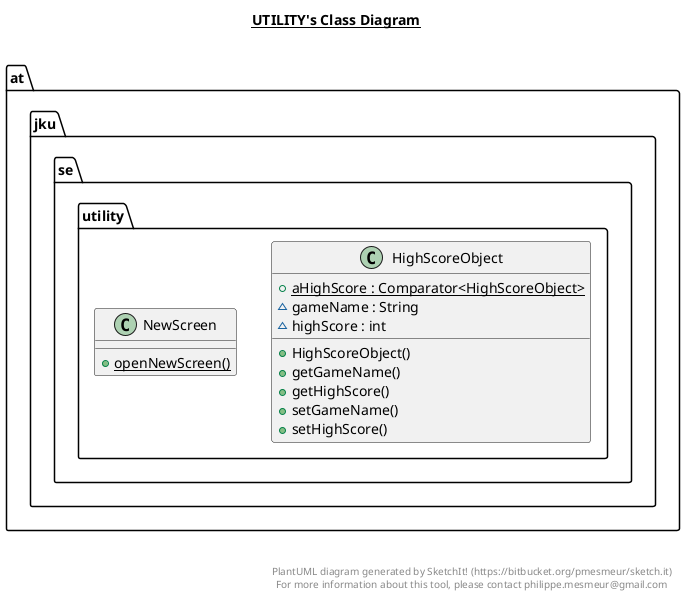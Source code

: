 @startuml

title __UTILITY's Class Diagram__\n

  namespace at.jku.se.utility {
    class at.jku.se.utility.HighScoreObject {
        {static} + aHighScore : Comparator<HighScoreObject>
        ~ gameName : String
        ~ highScore : int
        + HighScoreObject()
        + getGameName()
        + getHighScore()
        + setGameName()
        + setHighScore()
    }
  }
  

  namespace at.jku.se.utility {
    class at.jku.se.utility.NewScreen {
        {static} + openNewScreen()
    }
  }
  



right footer


PlantUML diagram generated by SketchIt! (https://bitbucket.org/pmesmeur/sketch.it)
For more information about this tool, please contact philippe.mesmeur@gmail.com
endfooter

@enduml
